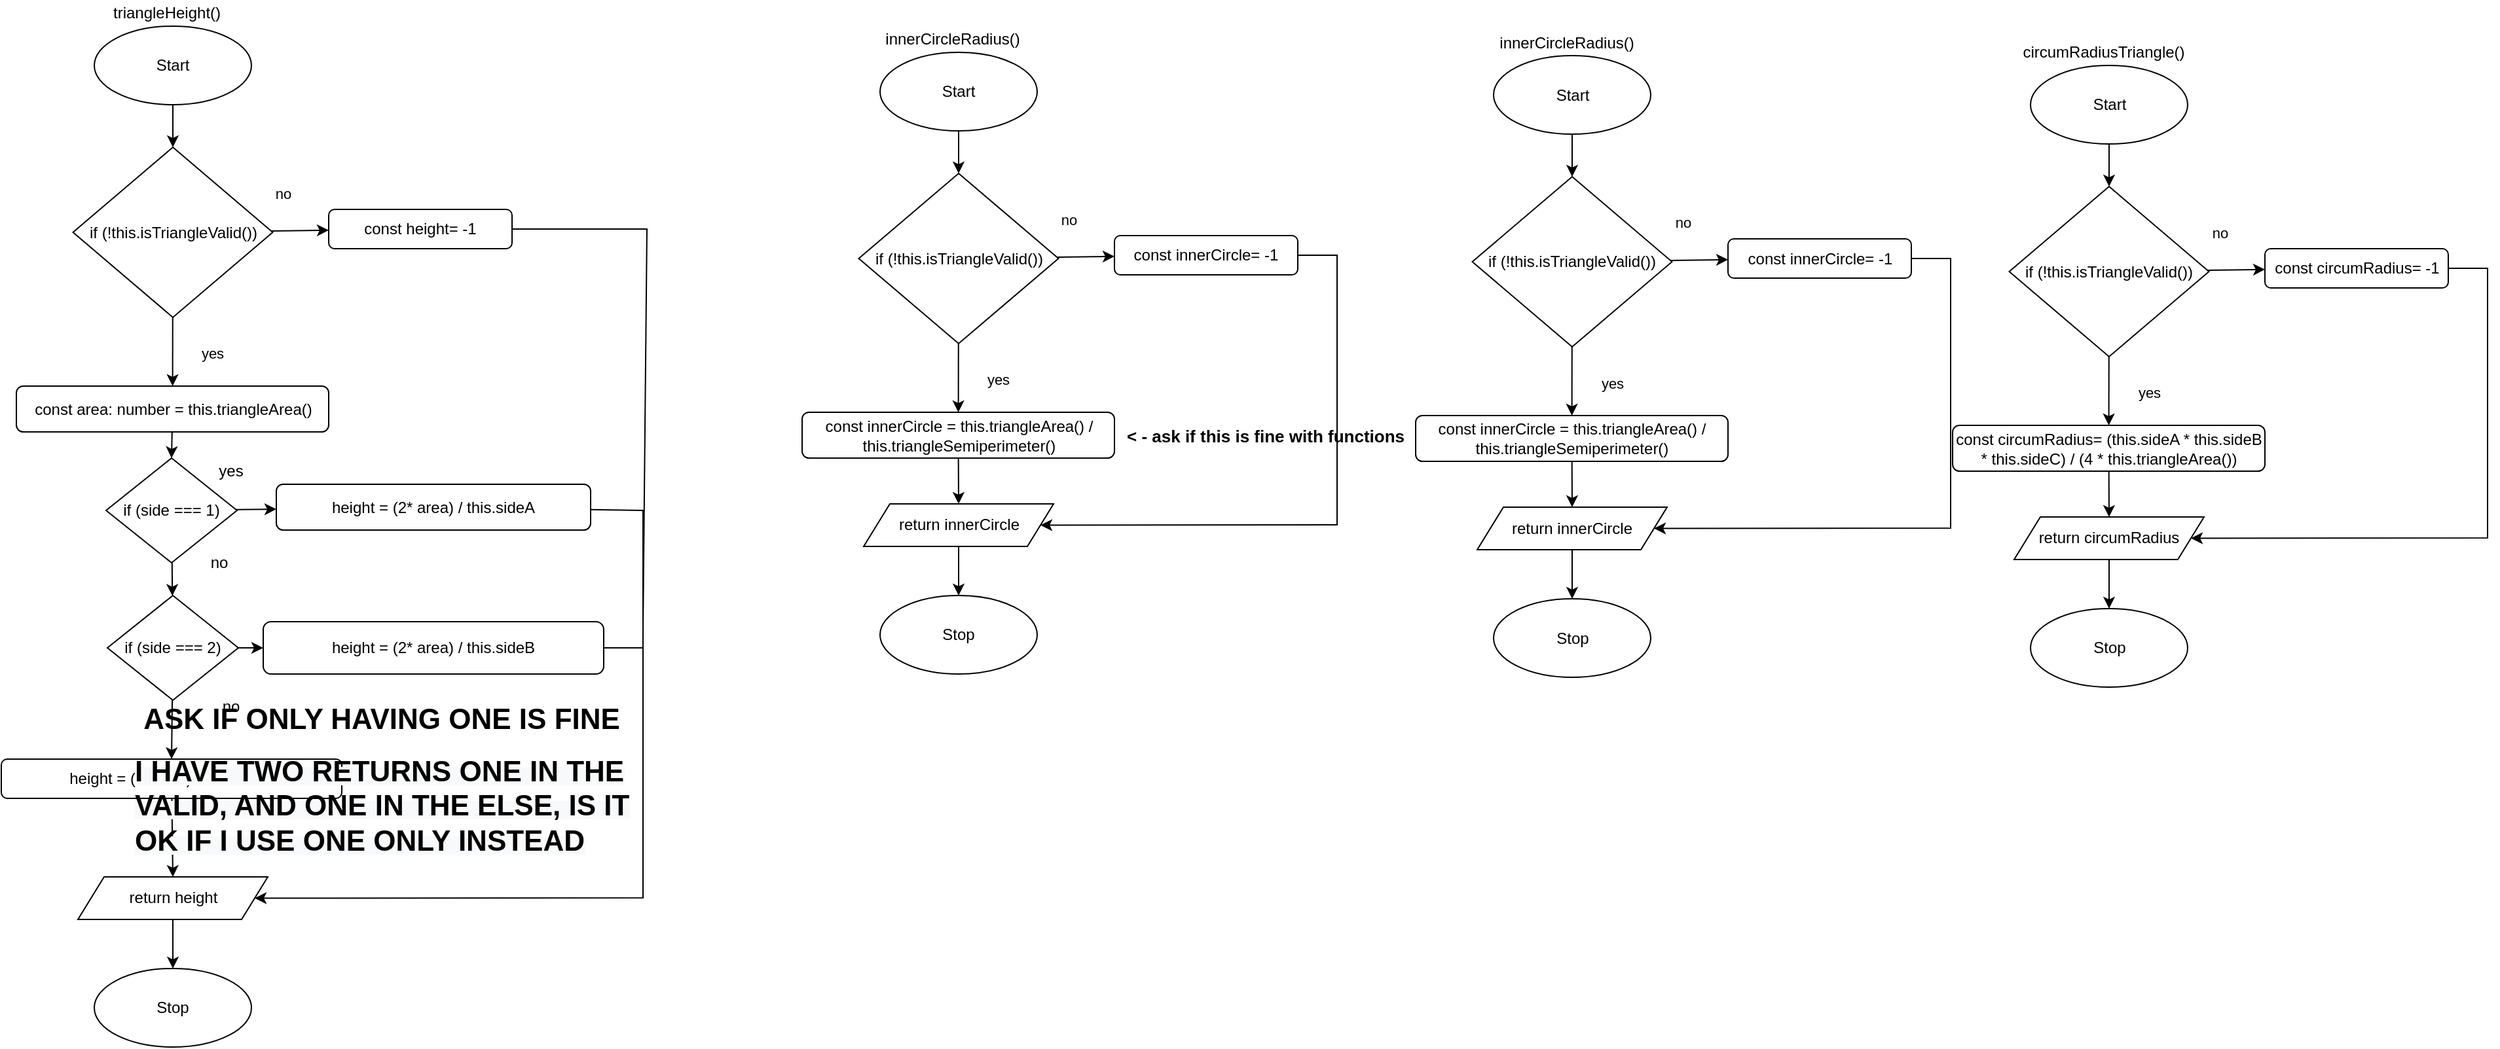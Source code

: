 <mxfile>
    <diagram id="bVoswQC8T6PlKmy4Bn8u" name="Page-1">
        <mxGraphModel dx="149" dy="1850" grid="1" gridSize="10" guides="1" tooltips="1" connect="1" arrows="1" fold="1" page="1" pageScale="1" pageWidth="827" pageHeight="1169" math="0" shadow="0">
            <root>
                <mxCell id="0"/>
                <mxCell id="1" parent="0"/>
                <mxCell id="130" value="triangleHeight()" style="text;html=1;align=center;verticalAlign=middle;resizable=0;points=[];autosize=1;strokeColor=none;fillColor=none;" parent="1" vertex="1">
                    <mxGeometry x="1576" y="-90" width="100" height="20" as="geometry"/>
                </mxCell>
                <mxCell id="258" style="edgeStyle=none;html=1;entryX=0.5;entryY=0;entryDx=0;entryDy=0;" parent="1" source="196" target="257" edge="1">
                    <mxGeometry relative="1" as="geometry"/>
                </mxCell>
                <mxCell id="196" value="const area: number = this.triangleArea()" style="rounded=1;whiteSpace=wrap;html=1;" parent="1" vertex="1">
                    <mxGeometry x="1511.5" y="205" width="238.5" height="35" as="geometry"/>
                </mxCell>
                <mxCell id="358" style="edgeStyle=none;rounded=0;html=1;entryX=0.5;entryY=0;entryDx=0;entryDy=0;fontSize=11;endArrow=classic;endFill=1;" parent="1" source="198" target="357" edge="1">
                    <mxGeometry relative="1" as="geometry"/>
                </mxCell>
                <mxCell id="198" value="Start" style="ellipse;whiteSpace=wrap;html=1;" parent="1" vertex="1">
                    <mxGeometry x="1571" y="-70" width="120" height="60" as="geometry"/>
                </mxCell>
                <mxCell id="200" value="Stop" style="ellipse;whiteSpace=wrap;html=1;" parent="1" vertex="1">
                    <mxGeometry x="1571" y="650" width="120" height="60" as="geometry"/>
                </mxCell>
                <mxCell id="286" style="edgeStyle=none;html=1;entryX=0.5;entryY=0;entryDx=0;entryDy=0;" parent="1" source="207" target="281" edge="1">
                    <mxGeometry relative="1" as="geometry"/>
                </mxCell>
                <mxCell id="207" value="height = (2* area) / this.sideC" style="rounded=1;whiteSpace=wrap;html=1;" parent="1" vertex="1">
                    <mxGeometry x="1500" y="490" width="260" height="30" as="geometry"/>
                </mxCell>
                <mxCell id="267" value="" style="edgeStyle=none;rounded=0;html=1;endArrow=classic;endFill=1;" parent="1" source="257" target="266" edge="1">
                    <mxGeometry relative="1" as="geometry"/>
                </mxCell>
                <mxCell id="269" value="" style="edgeStyle=none;rounded=0;html=1;endArrow=classic;endFill=1;" parent="1" source="257" target="261" edge="1">
                    <mxGeometry relative="1" as="geometry"/>
                </mxCell>
                <mxCell id="257" value="if (side === 1)" style="rhombus;whiteSpace=wrap;html=1;" parent="1" vertex="1">
                    <mxGeometry x="1580" y="260" width="100" height="80" as="geometry"/>
                </mxCell>
                <mxCell id="276" style="edgeStyle=none;rounded=0;html=1;endArrow=none;endFill=0;" parent="1" source="261" edge="1">
                    <mxGeometry relative="1" as="geometry">
                        <mxPoint x="1990" y="410" as="targetPoint"/>
                        <Array as="points">
                            <mxPoint x="1990" y="300"/>
                        </Array>
                    </mxGeometry>
                </mxCell>
                <mxCell id="261" value="height = (2* area) / this.sideA" style="rounded=1;whiteSpace=wrap;html=1;" parent="1" vertex="1">
                    <mxGeometry x="1710" y="280" width="240" height="35" as="geometry"/>
                </mxCell>
                <mxCell id="272" style="edgeStyle=none;rounded=0;html=1;entryX=0;entryY=0.5;entryDx=0;entryDy=0;endArrow=classic;endFill=1;" parent="1" source="266" target="271" edge="1">
                    <mxGeometry relative="1" as="geometry"/>
                </mxCell>
                <mxCell id="285" style="edgeStyle=none;html=1;entryX=0.5;entryY=0;entryDx=0;entryDy=0;" parent="1" source="266" target="207" edge="1">
                    <mxGeometry relative="1" as="geometry"/>
                </mxCell>
                <mxCell id="266" value="if (side === 2)" style="rhombus;whiteSpace=wrap;html=1;" parent="1" vertex="1">
                    <mxGeometry x="1581" y="365" width="100" height="80" as="geometry"/>
                </mxCell>
                <mxCell id="275" style="edgeStyle=none;rounded=0;html=1;entryX=1;entryY=0.5;entryDx=0;entryDy=0;endArrow=classic;endFill=1;exitX=1;exitY=0.5;exitDx=0;exitDy=0;" parent="1" source="271" target="281" edge="1">
                    <mxGeometry relative="1" as="geometry">
                        <Array as="points">
                            <mxPoint x="1990" y="405"/>
                            <mxPoint x="1990" y="596"/>
                        </Array>
                    </mxGeometry>
                </mxCell>
                <mxCell id="271" value="height = (2* area) / this.sideB" style="rounded=1;whiteSpace=wrap;html=1;" parent="1" vertex="1">
                    <mxGeometry x="1700" y="385" width="260" height="40" as="geometry"/>
                </mxCell>
                <mxCell id="277" value="no" style="text;html=1;align=center;verticalAlign=middle;resizable=0;points=[];autosize=1;strokeColor=none;fillColor=none;" parent="1" vertex="1">
                    <mxGeometry x="1651" y="330" width="30" height="20" as="geometry"/>
                </mxCell>
                <mxCell id="278" value="yes" style="text;html=1;align=center;verticalAlign=middle;resizable=0;points=[];autosize=1;strokeColor=none;fillColor=none;" parent="1" vertex="1">
                    <mxGeometry x="1660" y="260" width="30" height="20" as="geometry"/>
                </mxCell>
                <mxCell id="279" value="no" style="text;html=1;align=center;verticalAlign=middle;resizable=0;points=[];autosize=1;strokeColor=none;fillColor=none;" parent="1" vertex="1">
                    <mxGeometry x="1660" y="440" width="30" height="20" as="geometry"/>
                </mxCell>
                <mxCell id="283" value="" style="edgeStyle=none;rounded=0;html=1;endArrow=classic;endFill=1;" parent="1" source="281" target="200" edge="1">
                    <mxGeometry relative="1" as="geometry"/>
                </mxCell>
                <mxCell id="281" value="return height" style="shape=parallelogram;perimeter=parallelogramPerimeter;whiteSpace=wrap;html=1;fixedSize=1;" parent="1" vertex="1">
                    <mxGeometry x="1558.5" y="580" width="145" height="32.5" as="geometry"/>
                </mxCell>
                <mxCell id="364" value="" style="edgeStyle=none;rounded=0;html=1;fontSize=11;endArrow=classic;endFill=1;" parent="1" source="357" target="362" edge="1">
                    <mxGeometry relative="1" as="geometry"/>
                </mxCell>
                <mxCell id="369" value="" style="edgeStyle=none;rounded=0;html=1;fontSize=11;endArrow=classic;endFill=1;" parent="1" source="357" target="196" edge="1">
                    <mxGeometry relative="1" as="geometry"/>
                </mxCell>
                <mxCell id="357" value="if (!this.isTriangleValid())" style="rhombus;whiteSpace=wrap;html=1;" parent="1" vertex="1">
                    <mxGeometry x="1554.75" y="22.5" width="152.5" height="130" as="geometry"/>
                </mxCell>
                <mxCell id="360" value="no" style="text;html=1;align=center;verticalAlign=middle;resizable=0;points=[];autosize=1;strokeColor=none;fillColor=none;fontSize=11;" parent="1" vertex="1">
                    <mxGeometry x="1700" y="47.5" width="30" height="20" as="geometry"/>
                </mxCell>
                <mxCell id="361" value="yes" style="text;html=1;align=center;verticalAlign=middle;resizable=0;points=[];autosize=1;strokeColor=none;fillColor=none;fontSize=11;" parent="1" vertex="1">
                    <mxGeometry x="1646" y="170" width="30" height="20" as="geometry"/>
                </mxCell>
                <mxCell id="367" style="edgeStyle=none;rounded=0;html=1;fontSize=11;endArrow=none;endFill=0;" parent="1" source="362" edge="1">
                    <mxGeometry relative="1" as="geometry">
                        <mxPoint x="1990" y="390" as="targetPoint"/>
                        <Array as="points">
                            <mxPoint x="1993" y="85"/>
                        </Array>
                    </mxGeometry>
                </mxCell>
                <mxCell id="362" value="const height= -1" style="rounded=1;whiteSpace=wrap;html=1;" parent="1" vertex="1">
                    <mxGeometry x="1750" y="70" width="140" height="30" as="geometry"/>
                </mxCell>
                <mxCell id="370" value="&lt;b&gt;&lt;font style=&quot;font-size: 22px&quot;&gt;ASK IF ONLY HAVING ONE IS FINE&lt;/font&gt;&lt;/b&gt;" style="text;html=1;align=center;verticalAlign=middle;resizable=0;points=[];autosize=1;strokeColor=none;fillColor=none;" vertex="1" parent="1">
                    <mxGeometry x="1600" y="450" width="380" height="20" as="geometry"/>
                </mxCell>
                <mxCell id="371" value="&lt;b style=&quot;color: rgb(0 , 0 , 0) ; font-family: &amp;#34;helvetica&amp;#34; ; font-size: 12px ; font-style: normal ; letter-spacing: normal ; text-align: center ; text-indent: 0px ; text-transform: none ; word-spacing: 0px ; background-color: rgb(248 , 249 , 250)&quot;&gt;&lt;font style=&quot;font-size: 22px&quot;&gt;I HAVE TWO RETURNS ONE IN THE VALID, AND ONE IN THE ELSE, IS IT OK IF I USE ONE ONLY INSTEAD&lt;/font&gt;&lt;/b&gt;" style="text;whiteSpace=wrap;html=1;fontSize=22;" vertex="1" parent="1">
                    <mxGeometry x="1600" y="480" width="390" height="40" as="geometry"/>
                </mxCell>
                <mxCell id="404" value="innerCircleRadius()" style="text;html=1;align=center;verticalAlign=middle;resizable=0;points=[];autosize=1;strokeColor=none;fillColor=none;" vertex="1" parent="1">
                    <mxGeometry x="2166" y="-70" width="120" height="20" as="geometry"/>
                </mxCell>
                <mxCell id="436" style="edgeStyle=none;html=1;entryX=0.5;entryY=0;entryDx=0;entryDy=0;fontSize=22;endArrow=classic;endFill=1;" edge="1" parent="1" source="406" target="426">
                    <mxGeometry relative="1" as="geometry"/>
                </mxCell>
                <mxCell id="406" value="const innerCircle = this.triangleArea() / this.triangleSemiperimeter()" style="rounded=1;whiteSpace=wrap;html=1;" vertex="1" parent="1">
                    <mxGeometry x="2111.5" y="225" width="238.5" height="35" as="geometry"/>
                </mxCell>
                <mxCell id="407" style="edgeStyle=none;rounded=0;html=1;entryX=0.5;entryY=0;entryDx=0;entryDy=0;fontSize=11;endArrow=classic;endFill=1;" edge="1" parent="1" source="408" target="429">
                    <mxGeometry relative="1" as="geometry"/>
                </mxCell>
                <mxCell id="408" value="Start" style="ellipse;whiteSpace=wrap;html=1;" vertex="1" parent="1">
                    <mxGeometry x="2171" y="-50" width="120" height="60" as="geometry"/>
                </mxCell>
                <mxCell id="409" value="Stop" style="ellipse;whiteSpace=wrap;html=1;" vertex="1" parent="1">
                    <mxGeometry x="2171" y="365" width="120" height="60" as="geometry"/>
                </mxCell>
                <mxCell id="425" value="" style="edgeStyle=none;rounded=0;html=1;endArrow=classic;endFill=1;" edge="1" parent="1" source="426" target="409">
                    <mxGeometry relative="1" as="geometry"/>
                </mxCell>
                <mxCell id="426" value="return innerCircle" style="shape=parallelogram;perimeter=parallelogramPerimeter;whiteSpace=wrap;html=1;fixedSize=1;" vertex="1" parent="1">
                    <mxGeometry x="2158.5" y="295" width="145" height="32.5" as="geometry"/>
                </mxCell>
                <mxCell id="427" value="" style="edgeStyle=none;rounded=0;html=1;fontSize=11;endArrow=classic;endFill=1;" edge="1" parent="1" source="429" target="433">
                    <mxGeometry relative="1" as="geometry"/>
                </mxCell>
                <mxCell id="428" value="" style="edgeStyle=none;rounded=0;html=1;fontSize=11;endArrow=classic;endFill=1;" edge="1" parent="1" source="429" target="406">
                    <mxGeometry relative="1" as="geometry"/>
                </mxCell>
                <mxCell id="429" value="if (!this.isTriangleValid())" style="rhombus;whiteSpace=wrap;html=1;" vertex="1" parent="1">
                    <mxGeometry x="2154.75" y="42.5" width="152.5" height="130" as="geometry"/>
                </mxCell>
                <mxCell id="430" value="no" style="text;html=1;align=center;verticalAlign=middle;resizable=0;points=[];autosize=1;strokeColor=none;fillColor=none;fontSize=11;" vertex="1" parent="1">
                    <mxGeometry x="2300" y="67.5" width="30" height="20" as="geometry"/>
                </mxCell>
                <mxCell id="431" value="yes" style="text;html=1;align=center;verticalAlign=middle;resizable=0;points=[];autosize=1;strokeColor=none;fillColor=none;fontSize=11;" vertex="1" parent="1">
                    <mxGeometry x="2246" y="190" width="30" height="20" as="geometry"/>
                </mxCell>
                <mxCell id="432" style="edgeStyle=none;rounded=0;html=1;fontSize=11;endArrow=classic;endFill=1;entryX=1;entryY=0.5;entryDx=0;entryDy=0;" edge="1" parent="1" source="433" target="426">
                    <mxGeometry relative="1" as="geometry">
                        <mxPoint x="2590" y="410" as="targetPoint"/>
                        <Array as="points">
                            <mxPoint x="2520" y="105"/>
                            <mxPoint x="2520" y="311"/>
                        </Array>
                    </mxGeometry>
                </mxCell>
                <mxCell id="433" value="const innerCircle= -1" style="rounded=1;whiteSpace=wrap;html=1;" vertex="1" parent="1">
                    <mxGeometry x="2350" y="90" width="140" height="30" as="geometry"/>
                </mxCell>
                <mxCell id="437" value="innerCircleRadius()" style="text;html=1;align=center;verticalAlign=middle;resizable=0;points=[];autosize=1;strokeColor=none;fillColor=none;" vertex="1" parent="1">
                    <mxGeometry x="2634.5" y="-67.5" width="120" height="20" as="geometry"/>
                </mxCell>
                <mxCell id="438" style="edgeStyle=none;html=1;entryX=0.5;entryY=0;entryDx=0;entryDy=0;fontSize=22;endArrow=classic;endFill=1;" edge="1" parent="1" source="439" target="444">
                    <mxGeometry relative="1" as="geometry"/>
                </mxCell>
                <mxCell id="439" value="const innerCircle = this.triangleArea() / this.triangleSemiperimeter()" style="rounded=1;whiteSpace=wrap;html=1;" vertex="1" parent="1">
                    <mxGeometry x="2580" y="227.5" width="238.5" height="35" as="geometry"/>
                </mxCell>
                <mxCell id="440" style="edgeStyle=none;rounded=0;html=1;entryX=0.5;entryY=0;entryDx=0;entryDy=0;fontSize=11;endArrow=classic;endFill=1;" edge="1" parent="1" source="441" target="447">
                    <mxGeometry relative="1" as="geometry"/>
                </mxCell>
                <mxCell id="441" value="Start" style="ellipse;whiteSpace=wrap;html=1;" vertex="1" parent="1">
                    <mxGeometry x="2639.5" y="-47.5" width="120" height="60" as="geometry"/>
                </mxCell>
                <mxCell id="442" value="Stop" style="ellipse;whiteSpace=wrap;html=1;" vertex="1" parent="1">
                    <mxGeometry x="2639.5" y="367.5" width="120" height="60" as="geometry"/>
                </mxCell>
                <mxCell id="443" value="" style="edgeStyle=none;rounded=0;html=1;endArrow=classic;endFill=1;" edge="1" parent="1" source="444" target="442">
                    <mxGeometry relative="1" as="geometry"/>
                </mxCell>
                <mxCell id="444" value="return innerCircle" style="shape=parallelogram;perimeter=parallelogramPerimeter;whiteSpace=wrap;html=1;fixedSize=1;" vertex="1" parent="1">
                    <mxGeometry x="2627" y="297.5" width="145" height="32.5" as="geometry"/>
                </mxCell>
                <mxCell id="445" value="" style="edgeStyle=none;rounded=0;html=1;fontSize=11;endArrow=classic;endFill=1;" edge="1" parent="1" source="447" target="451">
                    <mxGeometry relative="1" as="geometry"/>
                </mxCell>
                <mxCell id="446" value="" style="edgeStyle=none;rounded=0;html=1;fontSize=11;endArrow=classic;endFill=1;" edge="1" parent="1" source="447" target="439">
                    <mxGeometry relative="1" as="geometry"/>
                </mxCell>
                <mxCell id="447" value="if (!this.isTriangleValid())" style="rhombus;whiteSpace=wrap;html=1;" vertex="1" parent="1">
                    <mxGeometry x="2623.25" y="45" width="152.5" height="130" as="geometry"/>
                </mxCell>
                <mxCell id="448" value="no" style="text;html=1;align=center;verticalAlign=middle;resizable=0;points=[];autosize=1;strokeColor=none;fillColor=none;fontSize=11;" vertex="1" parent="1">
                    <mxGeometry x="2768.5" y="70" width="30" height="20" as="geometry"/>
                </mxCell>
                <mxCell id="449" value="yes" style="text;html=1;align=center;verticalAlign=middle;resizable=0;points=[];autosize=1;strokeColor=none;fillColor=none;fontSize=11;" vertex="1" parent="1">
                    <mxGeometry x="2714.5" y="192.5" width="30" height="20" as="geometry"/>
                </mxCell>
                <mxCell id="450" style="edgeStyle=none;rounded=0;html=1;fontSize=11;endArrow=classic;endFill=1;entryX=1;entryY=0.5;entryDx=0;entryDy=0;" edge="1" parent="1" source="451" target="444">
                    <mxGeometry relative="1" as="geometry">
                        <mxPoint x="3058.5" y="412.5" as="targetPoint"/>
                        <Array as="points">
                            <mxPoint x="2988.5" y="107.5"/>
                            <mxPoint x="2988.5" y="313.5"/>
                        </Array>
                    </mxGeometry>
                </mxCell>
                <mxCell id="451" value="const innerCircle= -1" style="rounded=1;whiteSpace=wrap;html=1;" vertex="1" parent="1">
                    <mxGeometry x="2818.5" y="92.5" width="140" height="30" as="geometry"/>
                </mxCell>
                <mxCell id="452" value="&lt;b&gt;&lt;font style=&quot;font-size: 13px&quot;&gt;&amp;lt; - ask if this is fine with functions&lt;/font&gt;&lt;/b&gt;" style="text;html=1;align=center;verticalAlign=middle;resizable=0;points=[];autosize=1;strokeColor=none;fillColor=none;" vertex="1" parent="1">
                    <mxGeometry x="2350" y="232.5" width="230" height="20" as="geometry"/>
                </mxCell>
                <mxCell id="454" value="circumRadiusTriangle()" style="text;html=1;align=center;verticalAlign=middle;resizable=0;points=[];autosize=1;strokeColor=none;fillColor=none;" vertex="1" parent="1">
                    <mxGeometry x="3034.5" y="-60" width="140" height="20" as="geometry"/>
                </mxCell>
                <mxCell id="455" style="edgeStyle=none;html=1;entryX=0.5;entryY=0;entryDx=0;entryDy=0;fontSize=22;endArrow=classic;endFill=1;" edge="1" parent="1" source="456" target="461">
                    <mxGeometry relative="1" as="geometry"/>
                </mxCell>
                <mxCell id="456" value="const circumRadius= (this.sideA * this.sideB * this.sideC) / (4 * this.triangleArea())" style="rounded=1;whiteSpace=wrap;html=1;" vertex="1" parent="1">
                    <mxGeometry x="2990" y="235" width="238.5" height="35" as="geometry"/>
                </mxCell>
                <mxCell id="457" style="edgeStyle=none;rounded=0;html=1;entryX=0.5;entryY=0;entryDx=0;entryDy=0;fontSize=11;endArrow=classic;endFill=1;" edge="1" parent="1" source="458" target="464">
                    <mxGeometry relative="1" as="geometry"/>
                </mxCell>
                <mxCell id="458" value="Start" style="ellipse;whiteSpace=wrap;html=1;" vertex="1" parent="1">
                    <mxGeometry x="3049.5" y="-40" width="120" height="60" as="geometry"/>
                </mxCell>
                <mxCell id="459" value="Stop" style="ellipse;whiteSpace=wrap;html=1;" vertex="1" parent="1">
                    <mxGeometry x="3049.5" y="375" width="120" height="60" as="geometry"/>
                </mxCell>
                <mxCell id="460" value="" style="edgeStyle=none;rounded=0;html=1;endArrow=classic;endFill=1;" edge="1" parent="1" source="461" target="459">
                    <mxGeometry relative="1" as="geometry"/>
                </mxCell>
                <mxCell id="461" value="return circumRadius" style="shape=parallelogram;perimeter=parallelogramPerimeter;whiteSpace=wrap;html=1;fixedSize=1;" vertex="1" parent="1">
                    <mxGeometry x="3037" y="305" width="145" height="32.5" as="geometry"/>
                </mxCell>
                <mxCell id="462" value="" style="edgeStyle=none;rounded=0;html=1;fontSize=11;endArrow=classic;endFill=1;" edge="1" parent="1" source="464" target="468">
                    <mxGeometry relative="1" as="geometry"/>
                </mxCell>
                <mxCell id="463" value="" style="edgeStyle=none;rounded=0;html=1;fontSize=11;endArrow=classic;endFill=1;" edge="1" parent="1" source="464" target="456">
                    <mxGeometry relative="1" as="geometry"/>
                </mxCell>
                <mxCell id="464" value="if (!this.isTriangleValid())" style="rhombus;whiteSpace=wrap;html=1;" vertex="1" parent="1">
                    <mxGeometry x="3033.25" y="52.5" width="152.5" height="130" as="geometry"/>
                </mxCell>
                <mxCell id="465" value="no" style="text;html=1;align=center;verticalAlign=middle;resizable=0;points=[];autosize=1;strokeColor=none;fillColor=none;fontSize=11;" vertex="1" parent="1">
                    <mxGeometry x="3178.5" y="77.5" width="30" height="20" as="geometry"/>
                </mxCell>
                <mxCell id="466" value="yes" style="text;html=1;align=center;verticalAlign=middle;resizable=0;points=[];autosize=1;strokeColor=none;fillColor=none;fontSize=11;" vertex="1" parent="1">
                    <mxGeometry x="3124.5" y="200" width="30" height="20" as="geometry"/>
                </mxCell>
                <mxCell id="467" style="edgeStyle=none;rounded=0;html=1;fontSize=11;endArrow=classic;endFill=1;entryX=1;entryY=0.5;entryDx=0;entryDy=0;" edge="1" parent="1" source="468" target="461">
                    <mxGeometry relative="1" as="geometry">
                        <mxPoint x="3468.5" y="420" as="targetPoint"/>
                        <Array as="points">
                            <mxPoint x="3398.5" y="115"/>
                            <mxPoint x="3398.5" y="321"/>
                        </Array>
                    </mxGeometry>
                </mxCell>
                <mxCell id="468" value="const circumRadius= -1" style="rounded=1;whiteSpace=wrap;html=1;" vertex="1" parent="1">
                    <mxGeometry x="3228.5" y="100" width="140" height="30" as="geometry"/>
                </mxCell>
            </root>
        </mxGraphModel>
    </diagram>
</mxfile>